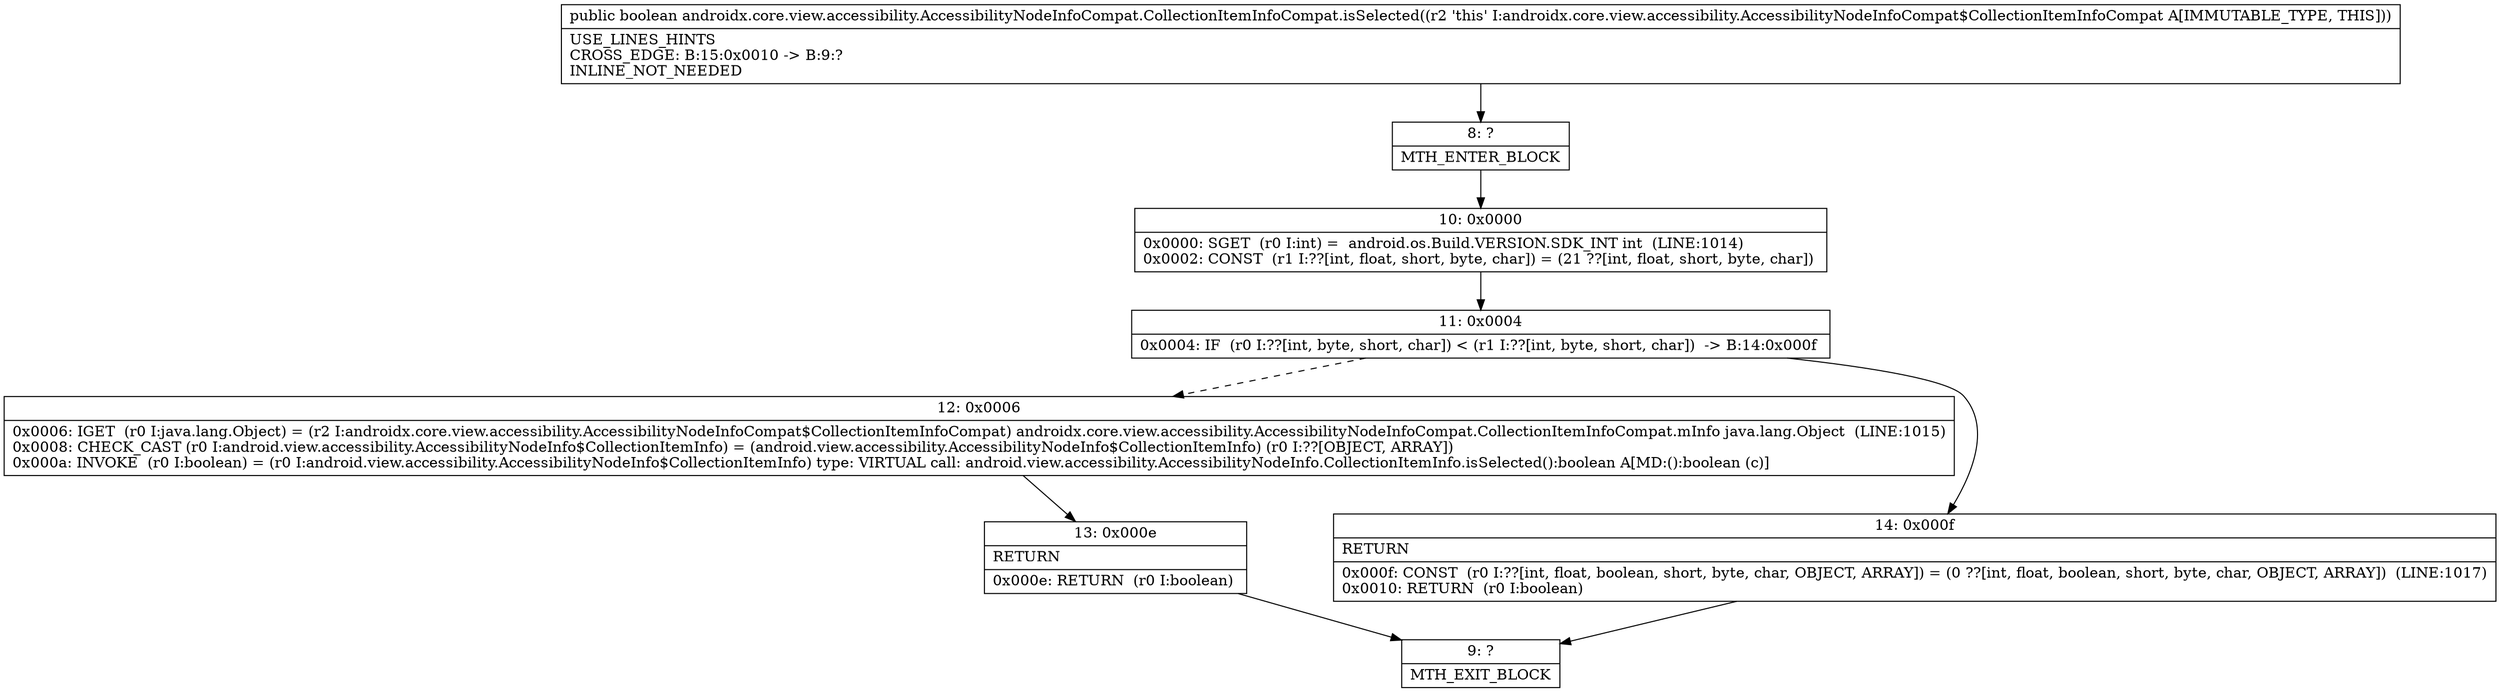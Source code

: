 digraph "CFG forandroidx.core.view.accessibility.AccessibilityNodeInfoCompat.CollectionItemInfoCompat.isSelected()Z" {
Node_8 [shape=record,label="{8\:\ ?|MTH_ENTER_BLOCK\l}"];
Node_10 [shape=record,label="{10\:\ 0x0000|0x0000: SGET  (r0 I:int) =  android.os.Build.VERSION.SDK_INT int  (LINE:1014)\l0x0002: CONST  (r1 I:??[int, float, short, byte, char]) = (21 ??[int, float, short, byte, char]) \l}"];
Node_11 [shape=record,label="{11\:\ 0x0004|0x0004: IF  (r0 I:??[int, byte, short, char]) \< (r1 I:??[int, byte, short, char])  \-\> B:14:0x000f \l}"];
Node_12 [shape=record,label="{12\:\ 0x0006|0x0006: IGET  (r0 I:java.lang.Object) = (r2 I:androidx.core.view.accessibility.AccessibilityNodeInfoCompat$CollectionItemInfoCompat) androidx.core.view.accessibility.AccessibilityNodeInfoCompat.CollectionItemInfoCompat.mInfo java.lang.Object  (LINE:1015)\l0x0008: CHECK_CAST (r0 I:android.view.accessibility.AccessibilityNodeInfo$CollectionItemInfo) = (android.view.accessibility.AccessibilityNodeInfo$CollectionItemInfo) (r0 I:??[OBJECT, ARRAY]) \l0x000a: INVOKE  (r0 I:boolean) = (r0 I:android.view.accessibility.AccessibilityNodeInfo$CollectionItemInfo) type: VIRTUAL call: android.view.accessibility.AccessibilityNodeInfo.CollectionItemInfo.isSelected():boolean A[MD:():boolean (c)]\l}"];
Node_13 [shape=record,label="{13\:\ 0x000e|RETURN\l|0x000e: RETURN  (r0 I:boolean) \l}"];
Node_9 [shape=record,label="{9\:\ ?|MTH_EXIT_BLOCK\l}"];
Node_14 [shape=record,label="{14\:\ 0x000f|RETURN\l|0x000f: CONST  (r0 I:??[int, float, boolean, short, byte, char, OBJECT, ARRAY]) = (0 ??[int, float, boolean, short, byte, char, OBJECT, ARRAY])  (LINE:1017)\l0x0010: RETURN  (r0 I:boolean) \l}"];
MethodNode[shape=record,label="{public boolean androidx.core.view.accessibility.AccessibilityNodeInfoCompat.CollectionItemInfoCompat.isSelected((r2 'this' I:androidx.core.view.accessibility.AccessibilityNodeInfoCompat$CollectionItemInfoCompat A[IMMUTABLE_TYPE, THIS]))  | USE_LINES_HINTS\lCROSS_EDGE: B:15:0x0010 \-\> B:9:?\lINLINE_NOT_NEEDED\l}"];
MethodNode -> Node_8;Node_8 -> Node_10;
Node_10 -> Node_11;
Node_11 -> Node_12[style=dashed];
Node_11 -> Node_14;
Node_12 -> Node_13;
Node_13 -> Node_9;
Node_14 -> Node_9;
}

